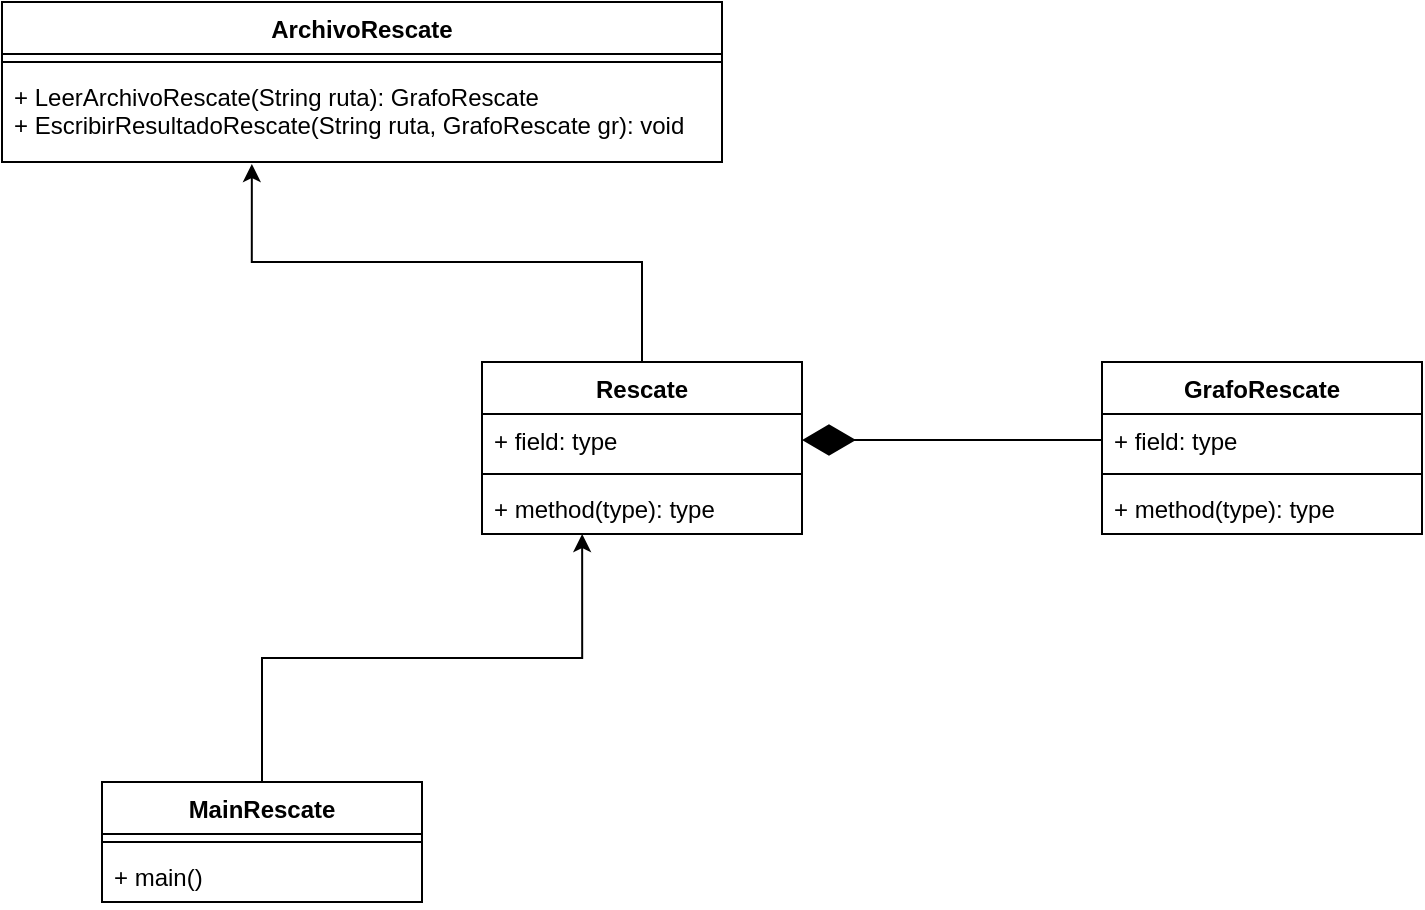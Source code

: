 <mxfile version="19.0.3" type="device"><diagram id="5pYjMXVZONUQx0Lbf2LY" name="Page-1"><mxGraphModel dx="1662" dy="766" grid="1" gridSize="10" guides="1" tooltips="1" connect="1" arrows="1" fold="1" page="1" pageScale="1" pageWidth="827" pageHeight="1169" math="0" shadow="0"><root><mxCell id="0"/><mxCell id="1" parent="0"/><mxCell id="ZnDVhk37VwQUlmszK2X5-1" value="ArchivoRescate" style="swimlane;fontStyle=1;align=center;verticalAlign=top;childLayout=stackLayout;horizontal=1;startSize=26;horizontalStack=0;resizeParent=1;resizeParentMax=0;resizeLast=0;collapsible=1;marginBottom=0;" vertex="1" parent="1"><mxGeometry x="30" y="30" width="360" height="80" as="geometry"/></mxCell><mxCell id="ZnDVhk37VwQUlmszK2X5-3" value="" style="line;strokeWidth=1;fillColor=none;align=left;verticalAlign=middle;spacingTop=-1;spacingLeft=3;spacingRight=3;rotatable=0;labelPosition=right;points=[];portConstraint=eastwest;" vertex="1" parent="ZnDVhk37VwQUlmszK2X5-1"><mxGeometry y="26" width="360" height="8" as="geometry"/></mxCell><mxCell id="ZnDVhk37VwQUlmszK2X5-4" value="+ LeerArchivoRescate(String ruta): GrafoRescate&#10;+ EscribirResultadoRescate(String ruta, GrafoRescate gr): void" style="text;strokeColor=none;fillColor=none;align=left;verticalAlign=top;spacingLeft=4;spacingRight=4;overflow=hidden;rotatable=0;points=[[0,0.5],[1,0.5]];portConstraint=eastwest;" vertex="1" parent="ZnDVhk37VwQUlmszK2X5-1"><mxGeometry y="34" width="360" height="46" as="geometry"/></mxCell><mxCell id="ZnDVhk37VwQUlmszK2X5-5" value="GrafoRescate" style="swimlane;fontStyle=1;align=center;verticalAlign=top;childLayout=stackLayout;horizontal=1;startSize=26;horizontalStack=0;resizeParent=1;resizeParentMax=0;resizeLast=0;collapsible=1;marginBottom=0;" vertex="1" parent="1"><mxGeometry x="580" y="210" width="160" height="86" as="geometry"/></mxCell><mxCell id="ZnDVhk37VwQUlmszK2X5-6" value="+ field: type" style="text;strokeColor=none;fillColor=none;align=left;verticalAlign=top;spacingLeft=4;spacingRight=4;overflow=hidden;rotatable=0;points=[[0,0.5],[1,0.5]];portConstraint=eastwest;" vertex="1" parent="ZnDVhk37VwQUlmszK2X5-5"><mxGeometry y="26" width="160" height="26" as="geometry"/></mxCell><mxCell id="ZnDVhk37VwQUlmszK2X5-7" value="" style="line;strokeWidth=1;fillColor=none;align=left;verticalAlign=middle;spacingTop=-1;spacingLeft=3;spacingRight=3;rotatable=0;labelPosition=right;points=[];portConstraint=eastwest;" vertex="1" parent="ZnDVhk37VwQUlmszK2X5-5"><mxGeometry y="52" width="160" height="8" as="geometry"/></mxCell><mxCell id="ZnDVhk37VwQUlmszK2X5-8" value="+ method(type): type" style="text;strokeColor=none;fillColor=none;align=left;verticalAlign=top;spacingLeft=4;spacingRight=4;overflow=hidden;rotatable=0;points=[[0,0.5],[1,0.5]];portConstraint=eastwest;" vertex="1" parent="ZnDVhk37VwQUlmszK2X5-5"><mxGeometry y="60" width="160" height="26" as="geometry"/></mxCell><mxCell id="ZnDVhk37VwQUlmszK2X5-17" style="edgeStyle=orthogonalEdgeStyle;rounded=0;orthogonalLoop=1;jettySize=auto;html=1;entryX=0.313;entryY=1;entryDx=0;entryDy=0;entryPerimeter=0;" edge="1" parent="1" source="ZnDVhk37VwQUlmszK2X5-9" target="ZnDVhk37VwQUlmszK2X5-16"><mxGeometry relative="1" as="geometry"/></mxCell><mxCell id="ZnDVhk37VwQUlmszK2X5-9" value="MainRescate" style="swimlane;fontStyle=1;align=center;verticalAlign=top;childLayout=stackLayout;horizontal=1;startSize=26;horizontalStack=0;resizeParent=1;resizeParentMax=0;resizeLast=0;collapsible=1;marginBottom=0;" vertex="1" parent="1"><mxGeometry x="80" y="420" width="160" height="60" as="geometry"/></mxCell><mxCell id="ZnDVhk37VwQUlmszK2X5-11" value="" style="line;strokeWidth=1;fillColor=none;align=left;verticalAlign=middle;spacingTop=-1;spacingLeft=3;spacingRight=3;rotatable=0;labelPosition=right;points=[];portConstraint=eastwest;" vertex="1" parent="ZnDVhk37VwQUlmszK2X5-9"><mxGeometry y="26" width="160" height="8" as="geometry"/></mxCell><mxCell id="ZnDVhk37VwQUlmszK2X5-12" value="+ main()" style="text;strokeColor=none;fillColor=none;align=left;verticalAlign=top;spacingLeft=4;spacingRight=4;overflow=hidden;rotatable=0;points=[[0,0.5],[1,0.5]];portConstraint=eastwest;" vertex="1" parent="ZnDVhk37VwQUlmszK2X5-9"><mxGeometry y="34" width="160" height="26" as="geometry"/></mxCell><mxCell id="ZnDVhk37VwQUlmszK2X5-19" style="edgeStyle=orthogonalEdgeStyle;rounded=0;orthogonalLoop=1;jettySize=auto;html=1;entryX=0.347;entryY=1.022;entryDx=0;entryDy=0;entryPerimeter=0;" edge="1" parent="1" source="ZnDVhk37VwQUlmszK2X5-13" target="ZnDVhk37VwQUlmszK2X5-4"><mxGeometry relative="1" as="geometry"/></mxCell><mxCell id="ZnDVhk37VwQUlmszK2X5-13" value="Rescate" style="swimlane;fontStyle=1;align=center;verticalAlign=top;childLayout=stackLayout;horizontal=1;startSize=26;horizontalStack=0;resizeParent=1;resizeParentMax=0;resizeLast=0;collapsible=1;marginBottom=0;" vertex="1" parent="1"><mxGeometry x="270" y="210" width="160" height="86" as="geometry"/></mxCell><mxCell id="ZnDVhk37VwQUlmszK2X5-14" value="+ field: type" style="text;strokeColor=none;fillColor=none;align=left;verticalAlign=top;spacingLeft=4;spacingRight=4;overflow=hidden;rotatable=0;points=[[0,0.5],[1,0.5]];portConstraint=eastwest;" vertex="1" parent="ZnDVhk37VwQUlmszK2X5-13"><mxGeometry y="26" width="160" height="26" as="geometry"/></mxCell><mxCell id="ZnDVhk37VwQUlmszK2X5-15" value="" style="line;strokeWidth=1;fillColor=none;align=left;verticalAlign=middle;spacingTop=-1;spacingLeft=3;spacingRight=3;rotatable=0;labelPosition=right;points=[];portConstraint=eastwest;" vertex="1" parent="ZnDVhk37VwQUlmszK2X5-13"><mxGeometry y="52" width="160" height="8" as="geometry"/></mxCell><mxCell id="ZnDVhk37VwQUlmszK2X5-16" value="+ method(type): type" style="text;strokeColor=none;fillColor=none;align=left;verticalAlign=top;spacingLeft=4;spacingRight=4;overflow=hidden;rotatable=0;points=[[0,0.5],[1,0.5]];portConstraint=eastwest;" vertex="1" parent="ZnDVhk37VwQUlmszK2X5-13"><mxGeometry y="60" width="160" height="26" as="geometry"/></mxCell><mxCell id="ZnDVhk37VwQUlmszK2X5-18" value="" style="endArrow=diamondThin;endFill=1;endSize=24;html=1;rounded=0;entryX=1;entryY=0.5;entryDx=0;entryDy=0;exitX=0;exitY=0.5;exitDx=0;exitDy=0;" edge="1" parent="1" source="ZnDVhk37VwQUlmszK2X5-6" target="ZnDVhk37VwQUlmszK2X5-14"><mxGeometry width="160" relative="1" as="geometry"><mxPoint x="490" y="450" as="sourcePoint"/><mxPoint x="650" y="450" as="targetPoint"/></mxGeometry></mxCell></root></mxGraphModel></diagram></mxfile>